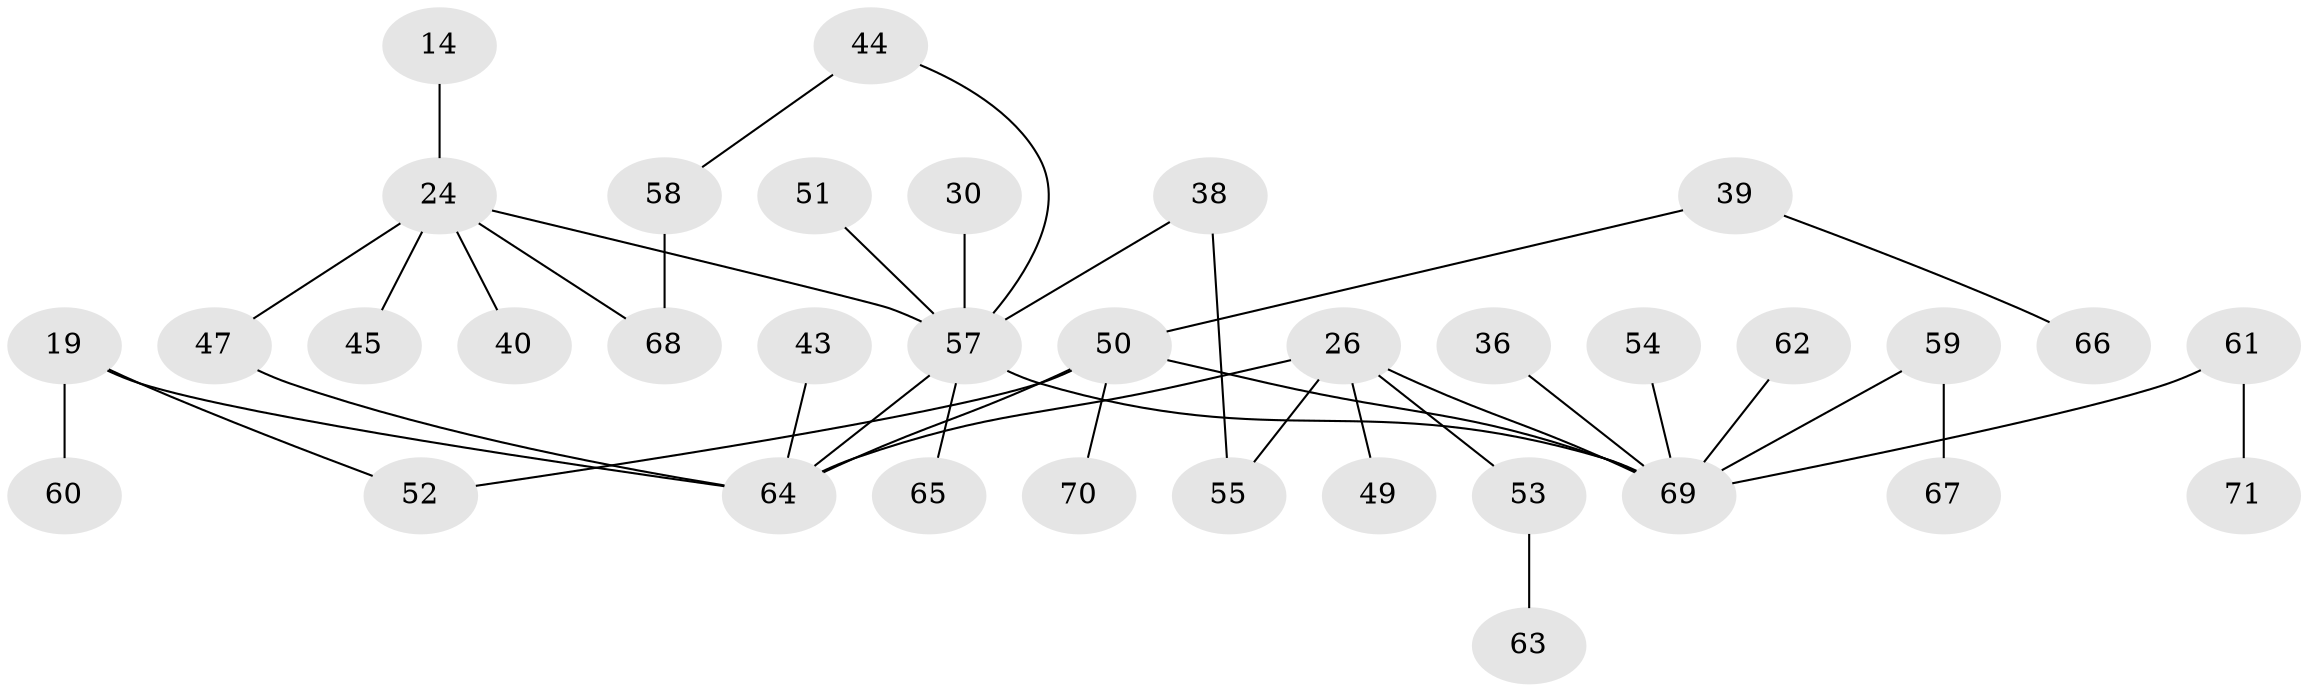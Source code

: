 // original degree distribution, {5: 0.04225352112676056, 6: 0.07042253521126761, 3: 0.14084507042253522, 4: 0.04225352112676056, 2: 0.43661971830985913, 1: 0.2676056338028169}
// Generated by graph-tools (version 1.1) at 2025/41/03/09/25 04:41:24]
// undirected, 35 vertices, 40 edges
graph export_dot {
graph [start="1"]
  node [color=gray90,style=filled];
  14;
  19;
  24 [super="+16"];
  26;
  30;
  36 [super="+10"];
  38;
  39;
  40;
  43 [super="+23"];
  44;
  45;
  47 [super="+31"];
  49;
  50 [super="+33+34"];
  51 [super="+37"];
  52;
  53;
  54;
  55;
  57 [super="+29+20+35"];
  58;
  59;
  60 [super="+25"];
  61;
  62 [super="+21+27"];
  63;
  64 [super="+3+56"];
  65;
  66;
  67;
  68;
  69 [super="+48+46"];
  70;
  71;
  14 -- 24;
  19 -- 52;
  19 -- 64 [weight=3];
  19 -- 60;
  24 -- 68;
  24 -- 40;
  24 -- 45;
  24 -- 47 [weight=2];
  24 -- 57;
  26 -- 49;
  26 -- 53;
  26 -- 55;
  26 -- 64 [weight=2];
  26 -- 69;
  30 -- 57;
  36 -- 69;
  38 -- 55;
  38 -- 57;
  39 -- 66;
  39 -- 50;
  43 -- 64;
  44 -- 58;
  44 -- 57;
  47 -- 64;
  50 -- 64;
  50 -- 69 [weight=2];
  50 -- 52;
  50 -- 70;
  51 -- 57;
  53 -- 63;
  54 -- 69;
  57 -- 65;
  57 -- 64 [weight=2];
  57 -- 69 [weight=2];
  58 -- 68;
  59 -- 67;
  59 -- 69;
  61 -- 71;
  61 -- 69;
  62 -- 69 [weight=2];
}

